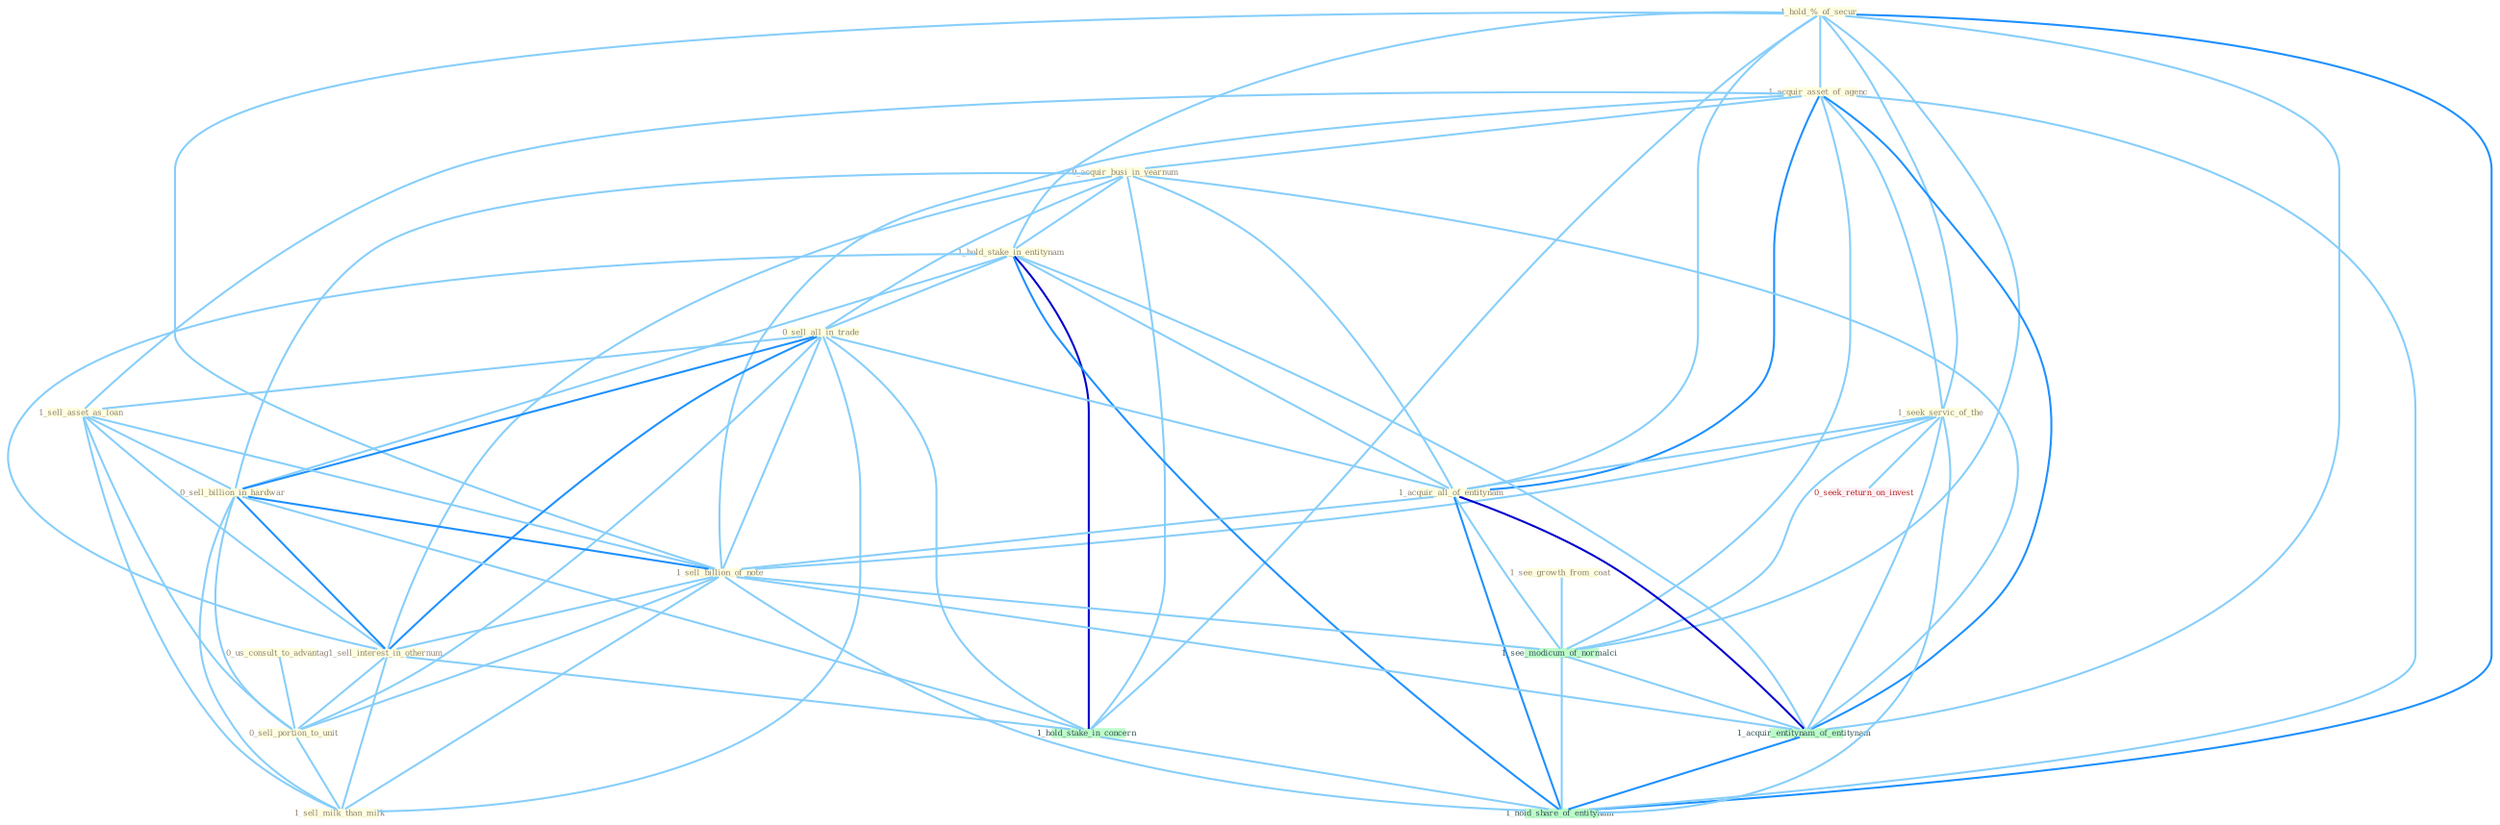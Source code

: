 Graph G{ 
    node
    [shape=polygon,style=filled,width=.5,height=.06,color="#BDFCC9",fixedsize=true,fontsize=4,
    fontcolor="#2f4f4f"];
    {node
    [color="#ffffe0", fontcolor="#8b7d6b"] "0_us_consult_to_advantag " "1_hold_%_of_secur " "1_acquir_asset_of_agenc " "1_see_growth_from_coat " "0_acquir_busi_in_yearnum " "1_seek_servic_of_the " "1_hold_stake_in_entitynam " "0_sell_all_in_trade " "1_sell_asset_as_loan " "0_sell_billion_in_hardwar " "1_acquir_all_of_entitynam " "1_sell_billion_of_note " "1_sell_interest_in_othernum " "0_sell_portion_to_unit " "1_sell_milk_than_milk "}
{node [color="#fff0f5", fontcolor="#b22222"] "0_seek_return_on_invest "}
edge [color="#B0E2FF"];

	"0_us_consult_to_advantag " -- "0_sell_portion_to_unit " [w="1", color="#87cefa" ];
	"1_hold_%_of_secur " -- "1_acquir_asset_of_agenc " [w="1", color="#87cefa" ];
	"1_hold_%_of_secur " -- "1_seek_servic_of_the " [w="1", color="#87cefa" ];
	"1_hold_%_of_secur " -- "1_hold_stake_in_entitynam " [w="1", color="#87cefa" ];
	"1_hold_%_of_secur " -- "1_acquir_all_of_entitynam " [w="1", color="#87cefa" ];
	"1_hold_%_of_secur " -- "1_sell_billion_of_note " [w="1", color="#87cefa" ];
	"1_hold_%_of_secur " -- "1_hold_stake_in_concern " [w="1", color="#87cefa" ];
	"1_hold_%_of_secur " -- "1_see_modicum_of_normalci " [w="1", color="#87cefa" ];
	"1_hold_%_of_secur " -- "1_acquir_entitynam_of_entitynam " [w="1", color="#87cefa" ];
	"1_hold_%_of_secur " -- "1_hold_share_of_entitynam " [w="2", color="#1e90ff" , len=0.8];
	"1_acquir_asset_of_agenc " -- "0_acquir_busi_in_yearnum " [w="1", color="#87cefa" ];
	"1_acquir_asset_of_agenc " -- "1_seek_servic_of_the " [w="1", color="#87cefa" ];
	"1_acquir_asset_of_agenc " -- "1_sell_asset_as_loan " [w="1", color="#87cefa" ];
	"1_acquir_asset_of_agenc " -- "1_acquir_all_of_entitynam " [w="2", color="#1e90ff" , len=0.8];
	"1_acquir_asset_of_agenc " -- "1_sell_billion_of_note " [w="1", color="#87cefa" ];
	"1_acquir_asset_of_agenc " -- "1_see_modicum_of_normalci " [w="1", color="#87cefa" ];
	"1_acquir_asset_of_agenc " -- "1_acquir_entitynam_of_entitynam " [w="2", color="#1e90ff" , len=0.8];
	"1_acquir_asset_of_agenc " -- "1_hold_share_of_entitynam " [w="1", color="#87cefa" ];
	"1_see_growth_from_coat " -- "1_see_modicum_of_normalci " [w="1", color="#87cefa" ];
	"0_acquir_busi_in_yearnum " -- "1_hold_stake_in_entitynam " [w="1", color="#87cefa" ];
	"0_acquir_busi_in_yearnum " -- "0_sell_all_in_trade " [w="1", color="#87cefa" ];
	"0_acquir_busi_in_yearnum " -- "0_sell_billion_in_hardwar " [w="1", color="#87cefa" ];
	"0_acquir_busi_in_yearnum " -- "1_acquir_all_of_entitynam " [w="1", color="#87cefa" ];
	"0_acquir_busi_in_yearnum " -- "1_sell_interest_in_othernum " [w="1", color="#87cefa" ];
	"0_acquir_busi_in_yearnum " -- "1_hold_stake_in_concern " [w="1", color="#87cefa" ];
	"0_acquir_busi_in_yearnum " -- "1_acquir_entitynam_of_entitynam " [w="1", color="#87cefa" ];
	"1_seek_servic_of_the " -- "1_acquir_all_of_entitynam " [w="1", color="#87cefa" ];
	"1_seek_servic_of_the " -- "1_sell_billion_of_note " [w="1", color="#87cefa" ];
	"1_seek_servic_of_the " -- "0_seek_return_on_invest " [w="1", color="#87cefa" ];
	"1_seek_servic_of_the " -- "1_see_modicum_of_normalci " [w="1", color="#87cefa" ];
	"1_seek_servic_of_the " -- "1_acquir_entitynam_of_entitynam " [w="1", color="#87cefa" ];
	"1_seek_servic_of_the " -- "1_hold_share_of_entitynam " [w="1", color="#87cefa" ];
	"1_hold_stake_in_entitynam " -- "0_sell_all_in_trade " [w="1", color="#87cefa" ];
	"1_hold_stake_in_entitynam " -- "0_sell_billion_in_hardwar " [w="1", color="#87cefa" ];
	"1_hold_stake_in_entitynam " -- "1_acquir_all_of_entitynam " [w="1", color="#87cefa" ];
	"1_hold_stake_in_entitynam " -- "1_sell_interest_in_othernum " [w="1", color="#87cefa" ];
	"1_hold_stake_in_entitynam " -- "1_hold_stake_in_concern " [w="3", color="#0000cd" , len=0.6];
	"1_hold_stake_in_entitynam " -- "1_acquir_entitynam_of_entitynam " [w="1", color="#87cefa" ];
	"1_hold_stake_in_entitynam " -- "1_hold_share_of_entitynam " [w="2", color="#1e90ff" , len=0.8];
	"0_sell_all_in_trade " -- "1_sell_asset_as_loan " [w="1", color="#87cefa" ];
	"0_sell_all_in_trade " -- "0_sell_billion_in_hardwar " [w="2", color="#1e90ff" , len=0.8];
	"0_sell_all_in_trade " -- "1_acquir_all_of_entitynam " [w="1", color="#87cefa" ];
	"0_sell_all_in_trade " -- "1_sell_billion_of_note " [w="1", color="#87cefa" ];
	"0_sell_all_in_trade " -- "1_sell_interest_in_othernum " [w="2", color="#1e90ff" , len=0.8];
	"0_sell_all_in_trade " -- "0_sell_portion_to_unit " [w="1", color="#87cefa" ];
	"0_sell_all_in_trade " -- "1_sell_milk_than_milk " [w="1", color="#87cefa" ];
	"0_sell_all_in_trade " -- "1_hold_stake_in_concern " [w="1", color="#87cefa" ];
	"1_sell_asset_as_loan " -- "0_sell_billion_in_hardwar " [w="1", color="#87cefa" ];
	"1_sell_asset_as_loan " -- "1_sell_billion_of_note " [w="1", color="#87cefa" ];
	"1_sell_asset_as_loan " -- "1_sell_interest_in_othernum " [w="1", color="#87cefa" ];
	"1_sell_asset_as_loan " -- "0_sell_portion_to_unit " [w="1", color="#87cefa" ];
	"1_sell_asset_as_loan " -- "1_sell_milk_than_milk " [w="1", color="#87cefa" ];
	"0_sell_billion_in_hardwar " -- "1_sell_billion_of_note " [w="2", color="#1e90ff" , len=0.8];
	"0_sell_billion_in_hardwar " -- "1_sell_interest_in_othernum " [w="2", color="#1e90ff" , len=0.8];
	"0_sell_billion_in_hardwar " -- "0_sell_portion_to_unit " [w="1", color="#87cefa" ];
	"0_sell_billion_in_hardwar " -- "1_sell_milk_than_milk " [w="1", color="#87cefa" ];
	"0_sell_billion_in_hardwar " -- "1_hold_stake_in_concern " [w="1", color="#87cefa" ];
	"1_acquir_all_of_entitynam " -- "1_sell_billion_of_note " [w="1", color="#87cefa" ];
	"1_acquir_all_of_entitynam " -- "1_see_modicum_of_normalci " [w="1", color="#87cefa" ];
	"1_acquir_all_of_entitynam " -- "1_acquir_entitynam_of_entitynam " [w="3", color="#0000cd" , len=0.6];
	"1_acquir_all_of_entitynam " -- "1_hold_share_of_entitynam " [w="2", color="#1e90ff" , len=0.8];
	"1_sell_billion_of_note " -- "1_sell_interest_in_othernum " [w="1", color="#87cefa" ];
	"1_sell_billion_of_note " -- "0_sell_portion_to_unit " [w="1", color="#87cefa" ];
	"1_sell_billion_of_note " -- "1_sell_milk_than_milk " [w="1", color="#87cefa" ];
	"1_sell_billion_of_note " -- "1_see_modicum_of_normalci " [w="1", color="#87cefa" ];
	"1_sell_billion_of_note " -- "1_acquir_entitynam_of_entitynam " [w="1", color="#87cefa" ];
	"1_sell_billion_of_note " -- "1_hold_share_of_entitynam " [w="1", color="#87cefa" ];
	"1_sell_interest_in_othernum " -- "0_sell_portion_to_unit " [w="1", color="#87cefa" ];
	"1_sell_interest_in_othernum " -- "1_sell_milk_than_milk " [w="1", color="#87cefa" ];
	"1_sell_interest_in_othernum " -- "1_hold_stake_in_concern " [w="1", color="#87cefa" ];
	"0_sell_portion_to_unit " -- "1_sell_milk_than_milk " [w="1", color="#87cefa" ];
	"1_hold_stake_in_concern " -- "1_hold_share_of_entitynam " [w="1", color="#87cefa" ];
	"1_see_modicum_of_normalci " -- "1_acquir_entitynam_of_entitynam " [w="1", color="#87cefa" ];
	"1_see_modicum_of_normalci " -- "1_hold_share_of_entitynam " [w="1", color="#87cefa" ];
	"1_acquir_entitynam_of_entitynam " -- "1_hold_share_of_entitynam " [w="2", color="#1e90ff" , len=0.8];
}